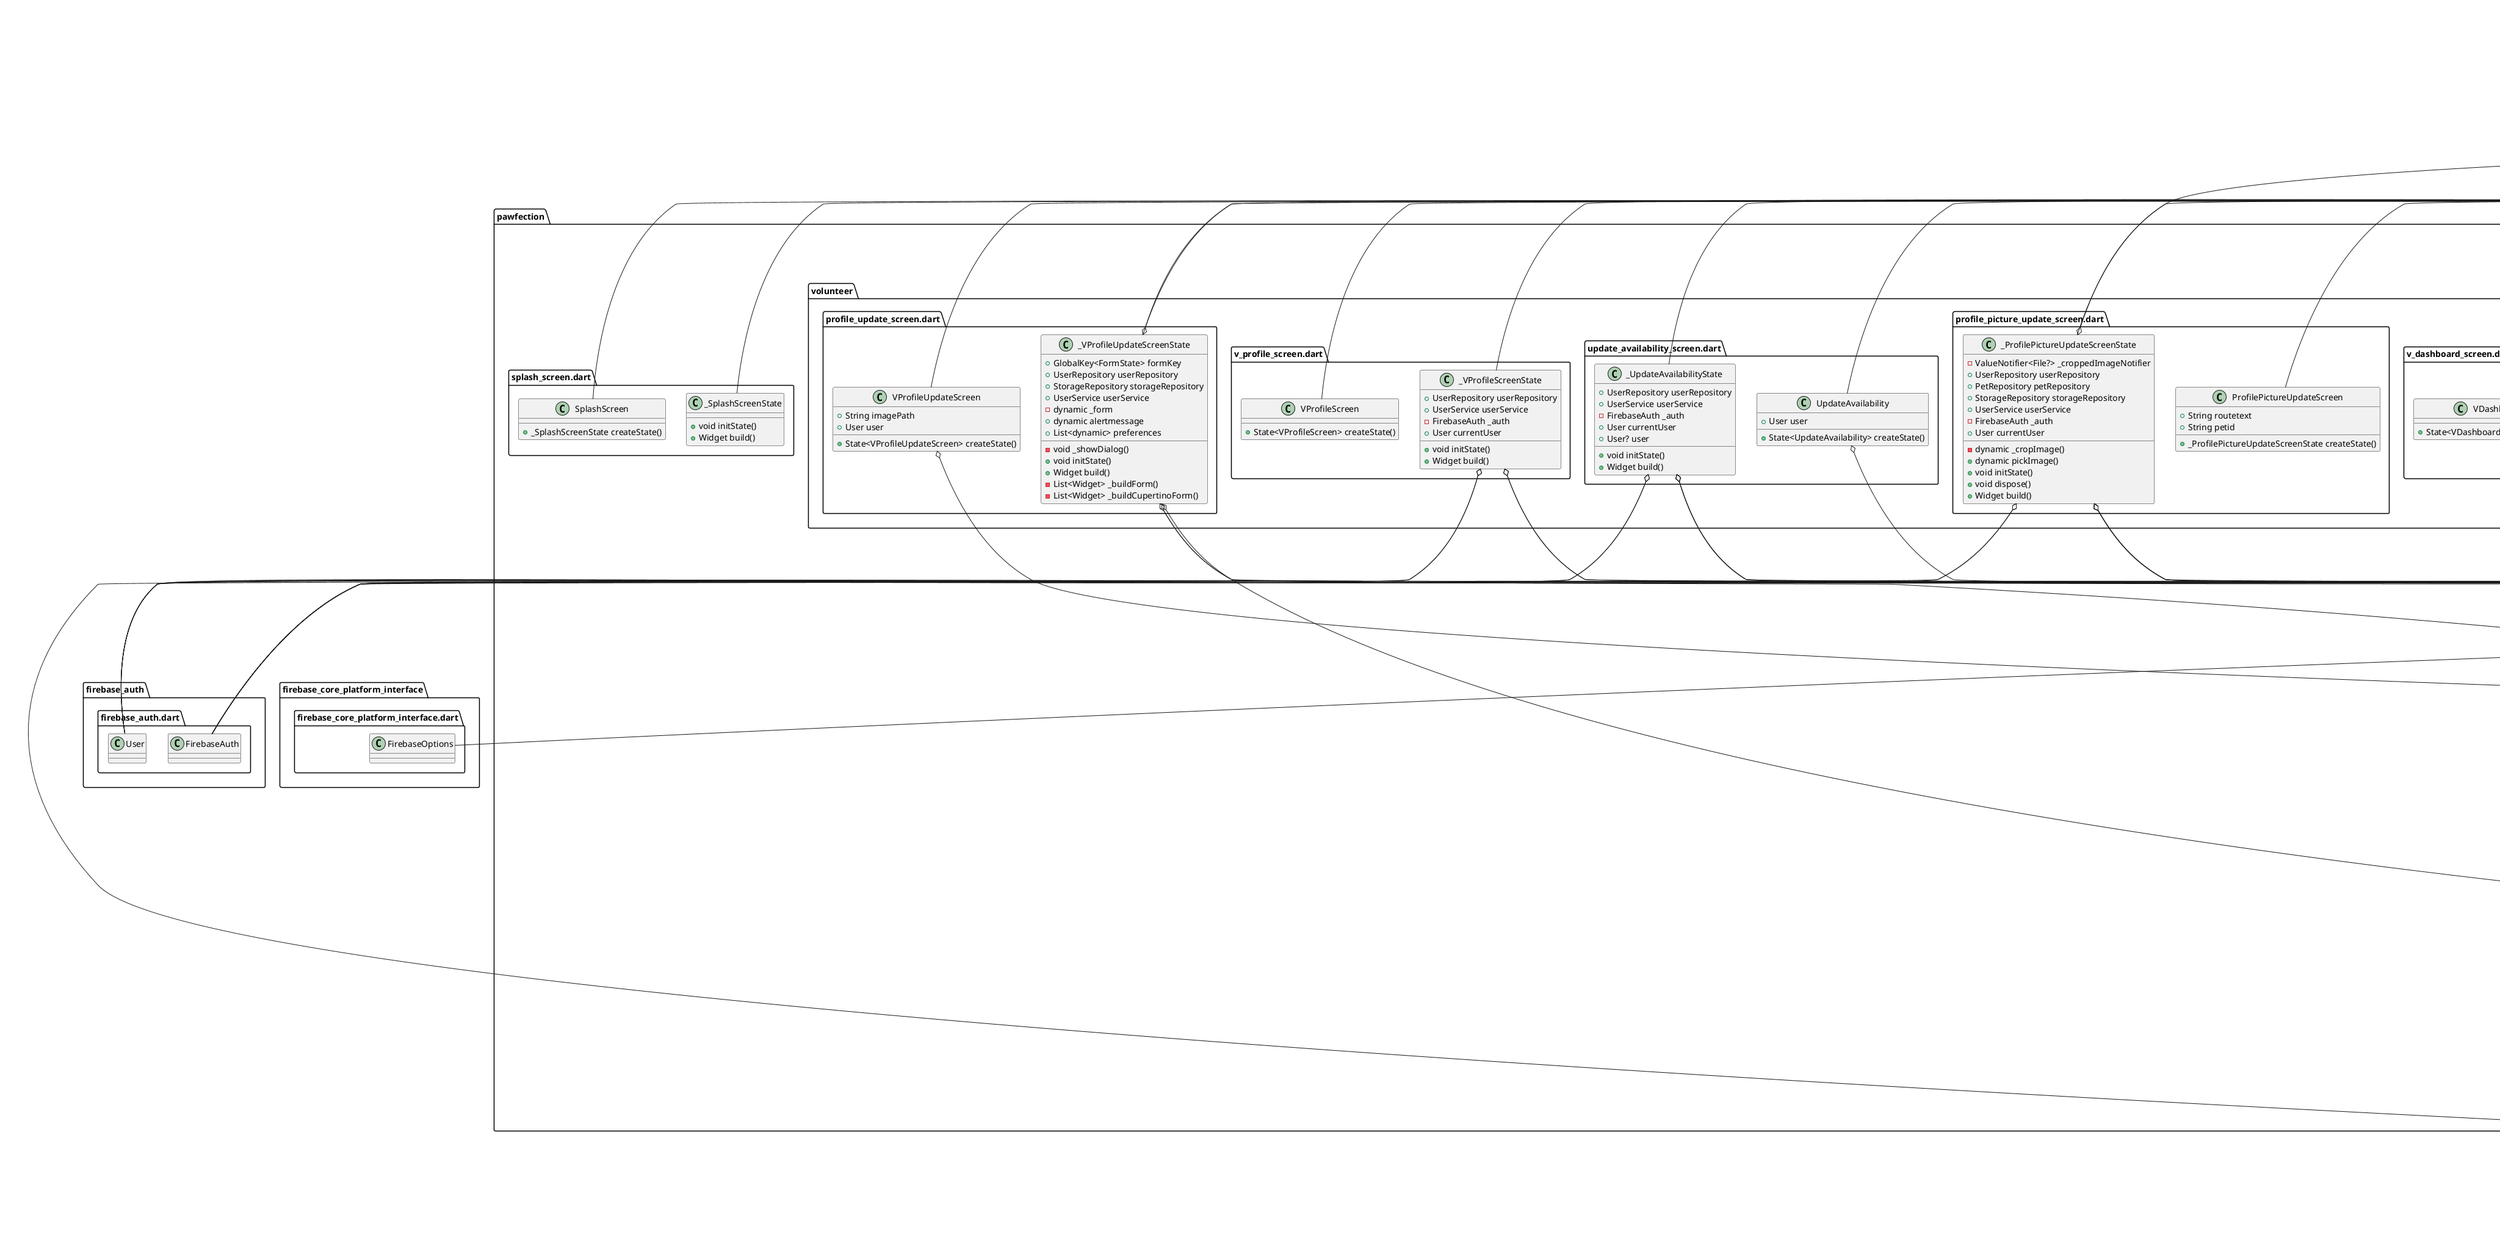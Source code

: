@startuml
set namespaceSeparator ::

class "pawfection::homepage.dart::Homepage" {
  +Widget build()
}

"flutter::src::widgets::framework.dart::StatelessWidget" <|-- "pawfection::homepage.dart::Homepage"

class "pawfection::repository::storage_repository.dart::StorageRepository" {
  -FirebaseStorage _storage
  +dynamic uploadImageToStorage()
}

"pawfection::repository::storage_repository.dart::StorageRepository" o-- "firebase_storage::firebase_storage.dart::FirebaseStorage"

class "pawfection::repository::task_repository.dart::TaskRepository" {
  +CollectionReference<Object?> taskCollection
  +Stream<QuerySnapshot<Object?>> tasks
  +void updateTaskRepo()
  +void deleteTaskRepo()
  +dynamic addTaskRepo()
  +dynamic fetchAllTasks()
}

"pawfection::repository::task_repository.dart::TaskRepository" o-- "cloud_firestore::cloud_firestore.dart::CollectionReference<Object>"
"pawfection::repository::task_repository.dart::TaskRepository" o-- "dart::async::Stream<QuerySnapshot<Object>>"

class "pawfection::repository::user_repository.dart::UserRepository" {
  +CollectionReference<Object?> userCollection
  +Stream<QuerySnapshot<Object?>> users
  +dynamic addUserRepo()
  +void addUserRepoWithRepoId()
  +void updateUserRepo()
  +void updateUserRepoReferenceId()
  +void deleteUserRepo()
  +dynamic fetchAllUsers()
}

"pawfection::repository::user_repository.dart::UserRepository" o-- "cloud_firestore::cloud_firestore.dart::CollectionReference<Object>"
"pawfection::repository::user_repository.dart::UserRepository" o-- "dart::async::Stream<QuerySnapshot<Object>>"

class "pawfection::repository::pet_repository.dart::PetRepository" {
  +CollectionReference<Object?> petCollection
  +Stream<QuerySnapshot<Object?>> pets
  +dynamic addPetRepo()
  +void updatePetRepo()
  +void deletePetRepo()
  +dynamic fetchAllPets()
}

"pawfection::repository::pet_repository.dart::PetRepository" o-- "cloud_firestore::cloud_firestore.dart::CollectionReference<Object>"
"pawfection::repository::pet_repository.dart::PetRepository" o-- "dart::async::Stream<QuerySnapshot<Object>>"

class "pawfection::login_view.dart::LoginView" {
  +State<LoginView> createState()
}

"flutter::src::widgets::framework.dart::StatefulWidget" <|-- "pawfection::login_view.dart::LoginView"

class "pawfection::login_view.dart::_LoginViewState" {
  -FirebaseAuth _auth
  +UserRepository userRepository
  +UserService userService
  +String accesscode
  +bool signup
  +Duration loginTime
  -dynamic _authUser()
  -dynamic _signupUser()
  -dynamic _recoverPassword()
  +void initState()
  +Widget build()
}

"pawfection::login_view.dart::_LoginViewState" o-- "firebase_auth::firebase_auth.dart::FirebaseAuth"
"pawfection::login_view.dart::_LoginViewState" o-- "pawfection::repository::user_repository.dart::UserRepository"
"pawfection::login_view.dart::_LoginViewState" o-- "pawfection::service::user_service.dart::UserService"
"flutter::src::widgets::framework.dart::State" <|-- "pawfection::login_view.dart::_LoginViewState"

class "pawfection::firebase_options.dart::DefaultFirebaseOptions" {
  {static} +FirebaseOptions web
  {static} +FirebaseOptions android
  {static} +FirebaseOptions ios
  {static} +FirebaseOptions macos
  {static} +FirebaseOptions currentPlatform
}

"pawfection::firebase_options.dart::DefaultFirebaseOptions" o-- "firebase_core_platform_interface::firebase_core_platform_interface.dart::FirebaseOptions"

class "pawfection::models::user.dart::User" {
  +String referenceId
  +String username
  +String email
  +String role
  +List<Timestamp?> availabledates
  +List<String?> preferences
  +List<String?> experiences
  +String profilepicture
  +String contactnumber
  +int taskcount
  +String bio
  +int hashCode
  +bool ==()
  +String toString()
}

class "pawfection::models::pet.dart::Pet" {
  +String? referenceId
  +String name
  +String? breed
  +String? description
  +String? thingstonote
  +String profilepicture
  +String toString()
}

class "pawfection::models::task.dart::Task" {
  +String? referenceId
  +String name
  +String createdby
  +String? assignedto
  +String description
  +String category
  +String? categoryothers
  +String status
  +List<String?> resources
  +String contactperson
  +String contactpersonnumber
  +String? feedback
  +List<Timestamp?> deadline
  +String? pet
  +List<String?> requests
  +String toString()
}

class "pawfection::main.dart::MyApp" {
  +Widget build()
}

"flutter::src::widgets::framework.dart::StatelessWidget" <|-- "pawfection::main.dart::MyApp"

class "pawfection::manager_view.dart::ManagerView" {
  +int tab
  +State<ManagerView> createState()
}

"flutter::src::widgets::framework.dart::StatefulWidget" <|-- "pawfection::manager_view.dart::ManagerView"

class "pawfection::manager_view.dart::_ManagerViewState" {
  -PageController _pageController
  +int maxCount
  +List<Widget> bottomBarPages
  +void dispose()
  +void initState()
  +Widget build()
}

"pawfection::manager_view.dart::_ManagerViewState" o-- "flutter::src::widgets::page_view.dart::PageController"
"flutter::src::widgets::framework.dart::State" <|-- "pawfection::manager_view.dart::_ManagerViewState"

class "pawfection::manager::m_create_task_screen.dart::MCreateTaskScreen" {
  +String imagePath
  +State<MCreateTaskScreen> createState()
}

"flutter::src::widgets::framework.dart::StatefulWidget" <|-- "pawfection::manager::m_create_task_screen.dart::MCreateTaskScreen"

class "pawfection::manager::m_create_task_screen.dart::_MCreateTaskScreenState" {
  +GlobalKey<FormState> formKey
  +StorageRepository storageRepository
  +TaskService taskService
  +PetService petService
  +UserService userService
  -dynamic _form
  +dynamic alertmessage
  +List<File?> resources
  +String others
  +bool showTextField
  -FirebaseAuth _auth
  +List<String> categories
  +Widget build()
  +Widget buildPetList()
  +Widget buildVolunteerList()
  -List<Widget> _buildForm()
  -List<Widget> _buildCupertinoForm()
  -void _handleResourcesAdded()
  +dynamic pickVideo()
}

"pawfection::manager::m_create_task_screen.dart::_MCreateTaskScreenState" o-- "flutter::src::widgets::framework.dart::GlobalKey<FormState>"
"pawfection::manager::m_create_task_screen.dart::_MCreateTaskScreenState" o-- "pawfection::repository::storage_repository.dart::StorageRepository"
"pawfection::manager::m_create_task_screen.dart::_MCreateTaskScreenState" o-- "pawfection::service::task_service.dart::TaskService"
"pawfection::manager::m_create_task_screen.dart::_MCreateTaskScreenState" o-- "pawfection::service::pet_service.dart::PetService"
"pawfection::manager::m_create_task_screen.dart::_MCreateTaskScreenState" o-- "pawfection::service::user_service.dart::UserService"
"pawfection::manager::m_create_task_screen.dart::_MCreateTaskScreenState" o-- "firebase_auth::firebase_auth.dart::FirebaseAuth"
"flutter::src::widgets::framework.dart::State" <|-- "pawfection::manager::m_create_task_screen.dart::_MCreateTaskScreenState"

class "pawfection::manager::m_volunteerlist_screen.dart::MVolunteerListScreen" {
  +FirebaseFirestore firebaseFirestore
  +State<MVolunteerListScreen> createState()
}

"pawfection::manager::m_volunteerlist_screen.dart::MVolunteerListScreen" o-- "cloud_firestore::cloud_firestore.dart::FirebaseFirestore"
"flutter::src::widgets::framework.dart::StatefulWidget" <|-- "pawfection::manager::m_volunteerlist_screen.dart::MVolunteerListScreen"

class "pawfection::manager::m_volunteerlist_screen.dart::_MVolunteerListScreenState" {
  +void initState()
  +Widget build()
}

"flutter::src::widgets::framework.dart::State" <|-- "pawfection::manager::m_volunteerlist_screen.dart::_MVolunteerListScreenState"

class "pawfection::manager::m_volunteerlist_screen.dart::UserItem" {
  +User user
  +FirebaseFirestore firebaseFirestore
  +Widget build()
}

"pawfection::manager::m_volunteerlist_screen.dart::UserItem" o-- "pawfection::models::user.dart::User"
"pawfection::manager::m_volunteerlist_screen.dart::UserItem" o-- "cloud_firestore::cloud_firestore.dart::FirebaseFirestore"
"flutter::src::widgets::framework.dart::StatelessWidget" <|-- "pawfection::manager::m_volunteerlist_screen.dart::UserItem"

class "pawfection::manager::m_volunteerlist_screen.dart::EmptyView" {
  +Widget build()
}

"flutter::src::widgets::framework.dart::StatelessWidget" <|-- "pawfection::manager::m_volunteerlist_screen.dart::EmptyView"

class "pawfection::manager::m_update_task_screen.dart::MUpdateTaskScreen" {
  +Task task
  +State<MUpdateTaskScreen> createState()
}

"pawfection::manager::m_update_task_screen.dart::MUpdateTaskScreen" o-- "pawfection::models::task.dart::Task"
"flutter::src::widgets::framework.dart::StatefulWidget" <|-- "pawfection::manager::m_update_task_screen.dart::MUpdateTaskScreen"

class "pawfection::manager::m_update_task_screen.dart::_MUpdateTaskScreenState" {
  +GlobalKey<FormState> formKey
  +TaskService taskService
  +StorageRepository storageRepository
  +PetService petService
  +UserService userService
  +List<String?> resources
  -dynamic _form
  +dynamic alertmessage
  +String others
  +bool showTextField
  +List<String> categories
  +void initState()
  +Widget buildPetList()
  +Widget buildVolunteerList()
  -void _showDialog()
  +Widget build()
  -List<Widget> _buildForm()
  -List<Widget> _buildCupertinoForm()
  +dynamic pickVideo()
  +File convertImageToFile()
}

"pawfection::manager::m_update_task_screen.dart::_MUpdateTaskScreenState" o-- "flutter::src::widgets::framework.dart::GlobalKey<FormState>"
"pawfection::manager::m_update_task_screen.dart::_MUpdateTaskScreenState" o-- "pawfection::service::task_service.dart::TaskService"
"pawfection::manager::m_update_task_screen.dart::_MUpdateTaskScreenState" o-- "pawfection::repository::storage_repository.dart::StorageRepository"
"pawfection::manager::m_update_task_screen.dart::_MUpdateTaskScreenState" o-- "pawfection::service::pet_service.dart::PetService"
"pawfection::manager::m_update_task_screen.dart::_MUpdateTaskScreenState" o-- "pawfection::service::user_service.dart::UserService"
"flutter::src::widgets::framework.dart::State" <|-- "pawfection::manager::m_update_task_screen.dart::_MUpdateTaskScreenState"

class "pawfection::manager::m_auto_assign_dialog.dart::AutoAssignDialog" {
  +BuildContext parentContext
  +_AutoAssignDialogState createState()
}

"pawfection::manager::m_auto_assign_dialog.dart::AutoAssignDialog" o-- "flutter::src::widgets::framework.dart::BuildContext"
"flutter::src::widgets::framework.dart::StatefulWidget" <|-- "pawfection::manager::m_auto_assign_dialog.dart::AutoAssignDialog"

class "pawfection::manager::m_auto_assign_dialog.dart::_AutoAssignDialogState" {
  +FunctionService functionService
  +UserService userService
  +TaskService taskService
  +PetService petService
  +List<Task> tasks
  +Map<String, User?> selectedUserVolunteers
  +Widget build()
}

"pawfection::manager::m_auto_assign_dialog.dart::_AutoAssignDialogState" o-- "pawfection::service::functions_service.dart::FunctionService"
"pawfection::manager::m_auto_assign_dialog.dart::_AutoAssignDialogState" o-- "pawfection::service::user_service.dart::UserService"
"pawfection::manager::m_auto_assign_dialog.dart::_AutoAssignDialogState" o-- "pawfection::service::task_service.dart::TaskService"
"pawfection::manager::m_auto_assign_dialog.dart::_AutoAssignDialogState" o-- "pawfection::service::pet_service.dart::PetService"
"flutter::src::widgets::framework.dart::State" <|-- "pawfection::manager::m_auto_assign_dialog.dart::_AutoAssignDialogState"

class "pawfection::manager::m_dashboard_screen.dart::MDashboardScreen" {
  +FirebaseFirestore firebaseFirestore
  +State<MDashboardScreen> createState()
}

"pawfection::manager::m_dashboard_screen.dart::MDashboardScreen" o-- "cloud_firestore::cloud_firestore.dart::FirebaseFirestore"
"flutter::src::widgets::framework.dart::StatefulWidget" <|-- "pawfection::manager::m_dashboard_screen.dart::MDashboardScreen"

class "pawfection::manager::m_dashboard_screen.dart::_MDashboardScreenState" {
  +void initState()
  +Widget build()
}

"flutter::src::widgets::framework.dart::State" <|-- "pawfection::manager::m_dashboard_screen.dart::_MDashboardScreenState"

class "pawfection::manager::m_dashboard_screen.dart::TaskItem" {
  +Task task
  +PetService petService
  +Icon showCategoryIcon()
  +Widget build()
}

"pawfection::manager::m_dashboard_screen.dart::TaskItem" o-- "pawfection::models::task.dart::Task"
"pawfection::manager::m_dashboard_screen.dart::TaskItem" o-- "pawfection::service::pet_service.dart::PetService"
"flutter::src::widgets::framework.dart::StatelessWidget" <|-- "pawfection::manager::m_dashboard_screen.dart::TaskItem"

class "pawfection::manager::m_dashboard_screen.dart::EmptyView" {
  +Widget build()
}

"flutter::src::widgets::framework.dart::StatelessWidget" <|-- "pawfection::manager::m_dashboard_screen.dart::EmptyView"

class "pawfection::manager::m_pet_screen.dart::MPetScreen" {
  +FirebaseFirestore firebaseFirestore
  +State<MPetScreen> createState()
}

"pawfection::manager::m_pet_screen.dart::MPetScreen" o-- "cloud_firestore::cloud_firestore.dart::FirebaseFirestore"
"flutter::src::widgets::framework.dart::StatefulWidget" <|-- "pawfection::manager::m_pet_screen.dart::MPetScreen"

class "pawfection::manager::m_pet_screen.dart::_MPetScreenState" {
  +void initState()
  +Widget build()
}

"flutter::src::widgets::framework.dart::State" <|-- "pawfection::manager::m_pet_screen.dart::_MPetScreenState"

class "pawfection::manager::m_pet_screen.dart::PetItem" {
  +Pet pet
  +FirebaseFirestore firebaseFirestore
  +Widget build()
}

"pawfection::manager::m_pet_screen.dart::PetItem" o-- "pawfection::models::pet.dart::Pet"
"pawfection::manager::m_pet_screen.dart::PetItem" o-- "cloud_firestore::cloud_firestore.dart::FirebaseFirestore"
"flutter::src::widgets::framework.dart::StatelessWidget" <|-- "pawfection::manager::m_pet_screen.dart::PetItem"

class "pawfection::manager::m_pet_screen.dart::EmptyView" {
  +Widget build()
}

"flutter::src::widgets::framework.dart::StatelessWidget" <|-- "pawfection::manager::m_pet_screen.dart::EmptyView"

class "pawfection::manager::m_create_pet_screen.dart::MCreatePetScreen" {
  +String imageURL
  +State<MCreatePetScreen> createState()
}

"flutter::src::widgets::framework.dart::StatefulWidget" <|-- "pawfection::manager::m_create_pet_screen.dart::MCreatePetScreen"

class "pawfection::manager::m_create_pet_screen.dart::_MCreatePetScreenState" {
  +GlobalKey<FormState> formKey
  +PetService petService
  -dynamic _form
  +dynamic alertmessage
  +Widget build()
  -List<Widget> _buildForm()
  -List<Widget> _buildCupertinoForm()
}

"pawfection::manager::m_create_pet_screen.dart::_MCreatePetScreenState" o-- "flutter::src::widgets::framework.dart::GlobalKey<FormState>"
"pawfection::manager::m_create_pet_screen.dart::_MCreatePetScreenState" o-- "pawfection::service::pet_service.dart::PetService"
"flutter::src::widgets::framework.dart::State" <|-- "pawfection::manager::m_create_pet_screen.dart::_MCreatePetScreenState"

class "pawfection::manager::m_update_pet_screen.dart::MUpdatePetScreen" {
  +String imageURL
  +Pet pet
  +State<MUpdatePetScreen> createState()
}

"pawfection::manager::m_update_pet_screen.dart::MUpdatePetScreen" o-- "pawfection::models::pet.dart::Pet"
"flutter::src::widgets::framework.dart::StatefulWidget" <|-- "pawfection::manager::m_update_pet_screen.dart::MUpdatePetScreen"

class "pawfection::manager::m_update_pet_screen.dart::_MUpdatePetScreenState" {
  +GlobalKey<FormState> formKey
  +PetService petService
  -dynamic _form
  +dynamic alertmessage
  +Widget build()
  -List<Widget> _buildForm()
  -List<Widget> _buildCupertinoForm()
}

"pawfection::manager::m_update_pet_screen.dart::_MUpdatePetScreenState" o-- "flutter::src::widgets::framework.dart::GlobalKey<FormState>"
"pawfection::manager::m_update_pet_screen.dart::_MUpdatePetScreenState" o-- "pawfection::service::pet_service.dart::PetService"
"flutter::src::widgets::framework.dart::State" <|-- "pawfection::manager::m_update_pet_screen.dart::_MUpdatePetScreenState"

class "pawfection::manager::m_create_user_screen.dart::MCreateUserScreen" {
  +String imagePath
  +State<MCreateUserScreen> createState()
}

"flutter::src::widgets::framework.dart::StatefulWidget" <|-- "pawfection::manager::m_create_user_screen.dart::MCreateUserScreen"

class "pawfection::manager::m_create_user_screen.dart::_MCreateUserScreenState" {
  +GlobalKey<FormState> formKey
  +UserService userService
  -dynamic _form
  +dynamic alertmessage
  +List<dynamic> experiences
  +List<dynamic> preferences
  -void _showDialog()
  +dynamic sendEmail()
  +Widget build()
  -List<Widget> _buildForm()
  -List<Widget> _buildCupertinoForm()
}

"pawfection::manager::m_create_user_screen.dart::_MCreateUserScreenState" o-- "flutter::src::widgets::framework.dart::GlobalKey<FormState>"
"pawfection::manager::m_create_user_screen.dart::_MCreateUserScreenState" o-- "pawfection::service::user_service.dart::UserService"
"flutter::src::widgets::framework.dart::State" <|-- "pawfection::manager::m_create_user_screen.dart::_MCreateUserScreenState"

class "pawfection::voluteer_view.dart::VolunteerView" {
  +int tab
  +State<VolunteerView> createState()
}

"flutter::src::widgets::framework.dart::StatefulWidget" <|-- "pawfection::voluteer_view.dart::VolunteerView"

class "pawfection::voluteer_view.dart::_VolunteerViewState" {
  -PageController _pageController
  +List<Widget> bottomBarPages
  +int maxCount
  +void dispose()
  +void initState()
  +Widget build()
}

"pawfection::voluteer_view.dart::_VolunteerViewState" o-- "flutter::src::widgets::page_view.dart::PageController"
"flutter::src::widgets::framework.dart::State" <|-- "pawfection::voluteer_view.dart::_VolunteerViewState"

class "pawfection::volunteer::v_dashboard_screen.dart::VDashboardScreen" {
  +State<VDashboardScreen> createState()
}

"flutter::src::widgets::framework.dart::StatefulWidget" <|-- "pawfection::volunteer::v_dashboard_screen.dart::VDashboardScreen"

class "pawfection::volunteer::v_dashboard_screen.dart::_VDashboardScreenState" {
  -FirebaseAuth _auth
  +User currentUser
  +PetService petService
  +void initState()
  +Widget build()
}

"pawfection::volunteer::v_dashboard_screen.dart::_VDashboardScreenState" o-- "firebase_auth::firebase_auth.dart::FirebaseAuth"
"pawfection::volunteer::v_dashboard_screen.dart::_VDashboardScreenState" o-- "firebase_auth::firebase_auth.dart::User"
"pawfection::volunteer::v_dashboard_screen.dart::_VDashboardScreenState" o-- "pawfection::service::pet_service.dart::PetService"
"flutter::src::widgets::framework.dart::State" <|-- "pawfection::volunteer::v_dashboard_screen.dart::_VDashboardScreenState"

class "pawfection::volunteer::v_dashboard_screen.dart::TaskItem" {
  +Task task
  +PetService petService
  +State<TaskItem> createState()
}

"pawfection::volunteer::v_dashboard_screen.dart::TaskItem" o-- "pawfection::models::task.dart::Task"
"pawfection::volunteer::v_dashboard_screen.dart::TaskItem" o-- "pawfection::service::pet_service.dart::PetService"
"flutter::src::widgets::framework.dart::StatefulWidget" <|-- "pawfection::volunteer::v_dashboard_screen.dart::TaskItem"

class "pawfection::volunteer::v_dashboard_screen.dart::_TaskItemState" {
  -FirebaseAuth _auth
  +User currentUser
  +PetService petService
  +void initState()
  +Icon showCategoryIcon()
  +Widget build()
}

"pawfection::volunteer::v_dashboard_screen.dart::_TaskItemState" o-- "firebase_auth::firebase_auth.dart::FirebaseAuth"
"pawfection::volunteer::v_dashboard_screen.dart::_TaskItemState" o-- "firebase_auth::firebase_auth.dart::User"
"pawfection::volunteer::v_dashboard_screen.dart::_TaskItemState" o-- "pawfection::service::pet_service.dart::PetService"
"flutter::src::widgets::framework.dart::State" <|-- "pawfection::volunteer::v_dashboard_screen.dart::_TaskItemState"

class "pawfection::volunteer::v_dashboard_screen.dart::EmptyView" {
  +Widget build()
}

"flutter::src::widgets::framework.dart::StatelessWidget" <|-- "pawfection::volunteer::v_dashboard_screen.dart::EmptyView"

class "pawfection::volunteer::profile_picture_update_screen.dart::ProfilePictureUpdateScreen" {
  +String routetext
  +String petid
  +_ProfilePictureUpdateScreenState createState()
}

"flutter::src::widgets::framework.dart::StatefulWidget" <|-- "pawfection::volunteer::profile_picture_update_screen.dart::ProfilePictureUpdateScreen"

class "pawfection::volunteer::profile_picture_update_screen.dart::_ProfilePictureUpdateScreenState" {
  -ValueNotifier<File?> _croppedImageNotifier
  +UserRepository userRepository
  +PetRepository petRepository
  +StorageRepository storageRepository
  +UserService userService
  -FirebaseAuth _auth
  +User currentUser
  -dynamic _cropImage()
  +dynamic pickImage()
  +void initState()
  +void dispose()
  +Widget build()
}

"pawfection::volunteer::profile_picture_update_screen.dart::_ProfilePictureUpdateScreenState" o-- "flutter::src::foundation::change_notifier.dart::ValueNotifier<File>"
"pawfection::volunteer::profile_picture_update_screen.dart::_ProfilePictureUpdateScreenState" o-- "pawfection::repository::user_repository.dart::UserRepository"
"pawfection::volunteer::profile_picture_update_screen.dart::_ProfilePictureUpdateScreenState" o-- "pawfection::repository::pet_repository.dart::PetRepository"
"pawfection::volunteer::profile_picture_update_screen.dart::_ProfilePictureUpdateScreenState" o-- "pawfection::repository::storage_repository.dart::StorageRepository"
"pawfection::volunteer::profile_picture_update_screen.dart::_ProfilePictureUpdateScreenState" o-- "pawfection::service::user_service.dart::UserService"
"pawfection::volunteer::profile_picture_update_screen.dart::_ProfilePictureUpdateScreenState" o-- "firebase_auth::firebase_auth.dart::FirebaseAuth"
"pawfection::volunteer::profile_picture_update_screen.dart::_ProfilePictureUpdateScreenState" o-- "firebase_auth::firebase_auth.dart::User"
"flutter::src::widgets::framework.dart::State" <|-- "pawfection::volunteer::profile_picture_update_screen.dart::_ProfilePictureUpdateScreenState"

class "pawfection::volunteer::profile_update_screen.dart::VProfileUpdateScreen" {
  +String imagePath
  +User user
  +State<VProfileUpdateScreen> createState()
}

"pawfection::volunteer::profile_update_screen.dart::VProfileUpdateScreen" o-- "pawfection::models::user.dart::User"
"flutter::src::widgets::framework.dart::StatefulWidget" <|-- "pawfection::volunteer::profile_update_screen.dart::VProfileUpdateScreen"

class "pawfection::volunteer::profile_update_screen.dart::_VProfileUpdateScreenState" {
  +GlobalKey<FormState> formKey
  +UserRepository userRepository
  +StorageRepository storageRepository
  +UserService userService
  -dynamic _form
  +dynamic alertmessage
  +List<dynamic> preferences
  -void _showDialog()
  +void initState()
  +Widget build()
  -List<Widget> _buildForm()
  -List<Widget> _buildCupertinoForm()
}

"pawfection::volunteer::profile_update_screen.dart::_VProfileUpdateScreenState" o-- "flutter::src::widgets::framework.dart::GlobalKey<FormState>"
"pawfection::volunteer::profile_update_screen.dart::_VProfileUpdateScreenState" o-- "pawfection::repository::user_repository.dart::UserRepository"
"pawfection::volunteer::profile_update_screen.dart::_VProfileUpdateScreenState" o-- "pawfection::repository::storage_repository.dart::StorageRepository"
"pawfection::volunteer::profile_update_screen.dart::_VProfileUpdateScreenState" o-- "pawfection::service::user_service.dart::UserService"
"flutter::src::widgets::framework.dart::State" <|-- "pawfection::volunteer::profile_update_screen.dart::_VProfileUpdateScreenState"

class "pawfection::volunteer::update_availability_screen.dart::UpdateAvailability" {
  +User user
  +State<UpdateAvailability> createState()
}

"pawfection::volunteer::update_availability_screen.dart::UpdateAvailability" o-- "pawfection::models::user.dart::User"
"flutter::src::widgets::framework.dart::StatefulWidget" <|-- "pawfection::volunteer::update_availability_screen.dart::UpdateAvailability"

class "pawfection::volunteer::update_availability_screen.dart::_UpdateAvailabilityState" {
  +UserRepository userRepository
  +UserService userService
  -FirebaseAuth _auth
  +User currentUser
  +User? user
  +void initState()
  +Widget build()
}

"pawfection::volunteer::update_availability_screen.dart::_UpdateAvailabilityState" o-- "pawfection::repository::user_repository.dart::UserRepository"
"pawfection::volunteer::update_availability_screen.dart::_UpdateAvailabilityState" o-- "pawfection::service::user_service.dart::UserService"
"pawfection::volunteer::update_availability_screen.dart::_UpdateAvailabilityState" o-- "firebase_auth::firebase_auth.dart::FirebaseAuth"
"pawfection::volunteer::update_availability_screen.dart::_UpdateAvailabilityState" o-- "firebase_auth::firebase_auth.dart::User"
"pawfection::volunteer::update_availability_screen.dart::_UpdateAvailabilityState" o-- "pawfection::models::user.dart::User"
"flutter::src::widgets::framework.dart::State" <|-- "pawfection::volunteer::update_availability_screen.dart::_UpdateAvailabilityState"

class "pawfection::volunteer::v_profile_screen.dart::VProfileScreen" {
  +State<VProfileScreen> createState()
}

"flutter::src::widgets::framework.dart::StatefulWidget" <|-- "pawfection::volunteer::v_profile_screen.dart::VProfileScreen"

class "pawfection::volunteer::v_profile_screen.dart::_VProfileScreenState" {
  +UserRepository userRepository
  +UserService userService
  -FirebaseAuth _auth
  +User currentUser
  +void initState()
  +Widget build()
}

"pawfection::volunteer::v_profile_screen.dart::_VProfileScreenState" o-- "pawfection::repository::user_repository.dart::UserRepository"
"pawfection::volunteer::v_profile_screen.dart::_VProfileScreenState" o-- "pawfection::service::user_service.dart::UserService"
"pawfection::volunteer::v_profile_screen.dart::_VProfileScreenState" o-- "firebase_auth::firebase_auth.dart::FirebaseAuth"
"pawfection::volunteer::v_profile_screen.dart::_VProfileScreenState" o-- "firebase_auth::firebase_auth.dart::User"
"flutter::src::widgets::framework.dart::State" <|-- "pawfection::volunteer::v_profile_screen.dart::_VProfileScreenState"

class "pawfection::volunteer::widgets::profile_widget.dart::ProfileWidget" {
  +Image image
  +bool isEdit
  +void Function() onClicked
  +Widget build()
  +Widget buildImage()
  +Widget buildEditIcon()
  +Widget buildCircle()
}

"pawfection::volunteer::widgets::profile_widget.dart::ProfileWidget" o-- "flutter::src::widgets::image.dart::Image"
"pawfection::volunteer::widgets::profile_widget.dart::ProfileWidget" o-- "dart::ui::void Function()"
"flutter::src::widgets::framework.dart::StatelessWidget" <|-- "pawfection::volunteer::widgets::profile_widget.dart::ProfileWidget"

class "pawfection::volunteer::widgets::button_widget.dart::ButtonWidget" {
  +String text
  +void Function() onClicked
  +Widget build()
}

"pawfection::volunteer::widgets::button_widget.dart::ButtonWidget" o-- "dart::ui::void Function()"
"flutter::src::widgets::framework.dart::StatelessWidget" <|-- "pawfection::volunteer::widgets::button_widget.dart::ButtonWidget"

class "pawfection::volunteer::widgets::textfield_widget.dart::TextFieldWidget" {
  +int maxLines
  +String label
  +String text
  +void Function(String) onChanged
  +_TextFieldWidgetState createState()
}

"pawfection::volunteer::widgets::textfield_widget.dart::TextFieldWidget" o-- "flutter::src::foundation::basic_types.dart::void Function(String)"
"flutter::src::widgets::framework.dart::StatefulWidget" <|-- "pawfection::volunteer::widgets::textfield_widget.dart::TextFieldWidget"

class "pawfection::volunteer::widgets::textfield_widget.dart::_TextFieldWidgetState" {
  +TextEditingController controller
  +void initState()
  +void dispose()
  +Widget build()
}

"pawfection::volunteer::widgets::textfield_widget.dart::_TextFieldWidgetState" o-- "flutter::src::widgets::editable_text.dart::TextEditingController"
"flutter::src::widgets::framework.dart::State" <|-- "pawfection::volunteer::widgets::textfield_widget.dart::_TextFieldWidgetState"

class "pawfection::volunteer::widgets::numbers_widget.dart::NumbersWidget" {
  +Widget build()
  +Widget buildDivider()
  +Widget buildButton()
}

"flutter::src::widgets::framework.dart::StatelessWidget" <|-- "pawfection::volunteer::widgets::numbers_widget.dart::NumbersWidget"

class "pawfection::service::functions_service.dart::FunctionService" {
  +TaskService taskService
  +dynamic autoAssign()
}

"pawfection::service::functions_service.dart::FunctionService" o-- "pawfection::service::task_service.dart::TaskService"

class "pawfection::service::task_service.dart::TaskService" {
  +TaskRepository taskRepository
  +Task taskFromJson()
  +Map<String, dynamic> taskToJson()
  +Task taskFromJsonCloudFunction()
  +Task fromSnapshot()
  +List<Task> snapshotToTaskList()
  +List<Task> snapshotToTaskListModified()
  +void updateTask()
  +void deleteTask()
  +dynamic addTask()
  +dynamic findTaskByTaskID()
  +bool isAvailableWithinDeadline()
}

"pawfection::service::task_service.dart::TaskService" o-- "pawfection::repository::task_repository.dart::TaskRepository"

class "pawfection::service::pet_service.dart::PetService" {
  +PetRepository petRepository
  +Pet petFromJson()
  +Map<String, dynamic> petToJson()
  +Pet fromSnapshot()
  +List<Pet> snapshotToPetList()
  +List<Pet> snapshotToPetListModified()
  +void updatePet()
  +void deletePet()
  +dynamic addPet()
  +dynamic findPetByPetID()
  +dynamic getPetList()
  +dynamic findPetByPetname()
}

"pawfection::service::pet_service.dart::PetService" o-- "pawfection::repository::pet_repository.dart::PetRepository"

class "pawfection::service::user_service.dart::UserService" {
  +UserRepository userRepository
  +User userFromJson()
  +Map<String, dynamic> userToJson()
  +User fromSnapshot()
  +List<User> snapshotToUserList()
  +List<User> snapshotToUserListModified()
  +void updateUser()
  +void updateUserUid()
  +void deleteUser()
  +dynamic addUser()
  +void addUserWithId()
  +dynamic getUserList()
  +dynamic findUserByUUID()
  +dynamic findUserByUUIDs()
  +dynamic findUserByUsername()
  +dynamic currentUser()
}

"pawfection::service::user_service.dart::UserService" o-- "pawfection::repository::user_repository.dart::UserRepository"

class "pawfection::splash_screen.dart::SplashScreen" {
  +_SplashScreenState createState()
}

"flutter::src::widgets::framework.dart::StatefulWidget" <|-- "pawfection::splash_screen.dart::SplashScreen"

class "pawfection::splash_screen.dart::_SplashScreenState" {
  +void initState()
  +Widget build()
}

"flutter::src::widgets::framework.dart::State" <|-- "pawfection::splash_screen.dart::_SplashScreenState"


@enduml